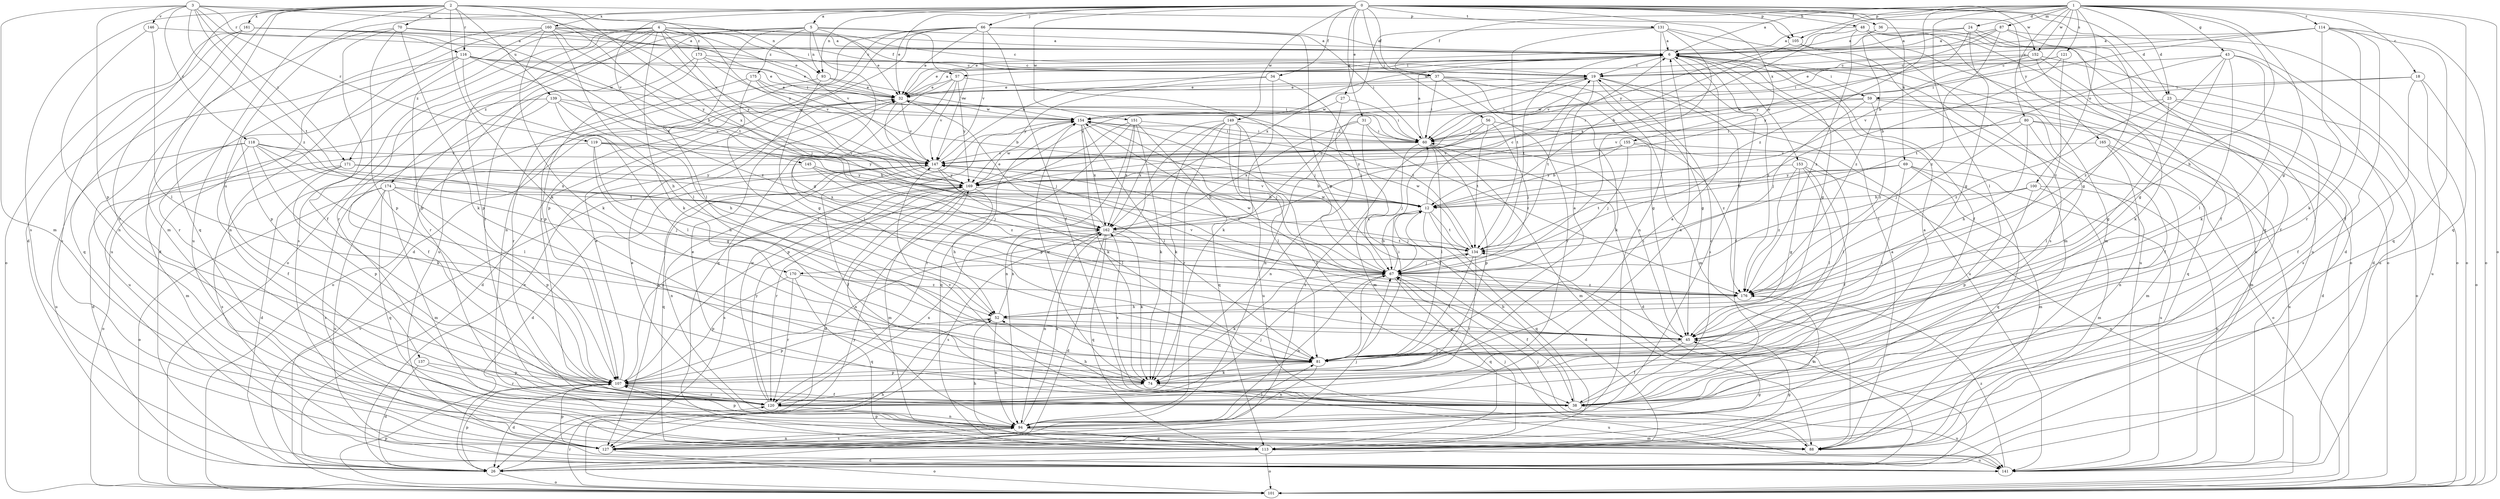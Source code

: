 strict digraph  {
0;
1;
2;
3;
4;
5;
6;
12;
18;
19;
23;
24;
26;
27;
31;
32;
34;
36;
37;
38;
43;
45;
48;
52;
56;
57;
59;
60;
66;
67;
69;
70;
74;
80;
81;
87;
88;
93;
94;
100;
101;
105;
107;
113;
114;
116;
118;
119;
120;
121;
127;
131;
134;
137;
139;
141;
145;
146;
147;
149;
151;
152;
153;
154;
155;
160;
161;
162;
165;
169;
170;
171;
173;
174;
175;
176;
0 -> 5  [label=a];
0 -> 23  [label=d];
0 -> 27  [label=e];
0 -> 31  [label=e];
0 -> 32  [label=e];
0 -> 34  [label=f];
0 -> 36  [label=f];
0 -> 37  [label=f];
0 -> 48  [label=h];
0 -> 56  [label=i];
0 -> 66  [label=j];
0 -> 69  [label=k];
0 -> 93  [label=n];
0 -> 105  [label=p];
0 -> 113  [label=q];
0 -> 131  [label=t];
0 -> 137  [label=u];
0 -> 145  [label=v];
0 -> 149  [label=w];
0 -> 151  [label=w];
0 -> 152  [label=w];
0 -> 155  [label=x];
0 -> 160  [label=x];
0 -> 165  [label=y];
1 -> 6  [label=a];
1 -> 12  [label=b];
1 -> 18  [label=c];
1 -> 23  [label=d];
1 -> 24  [label=d];
1 -> 37  [label=f];
1 -> 43  [label=g];
1 -> 45  [label=g];
1 -> 52  [label=h];
1 -> 80  [label=l];
1 -> 81  [label=l];
1 -> 87  [label=m];
1 -> 100  [label=o];
1 -> 101  [label=o];
1 -> 105  [label=p];
1 -> 113  [label=q];
1 -> 114  [label=r];
1 -> 121  [label=s];
1 -> 152  [label=w];
1 -> 169  [label=y];
1 -> 170  [label=z];
2 -> 26  [label=d];
2 -> 70  [label=k];
2 -> 74  [label=k];
2 -> 88  [label=m];
2 -> 105  [label=p];
2 -> 113  [label=q];
2 -> 116  [label=r];
2 -> 127  [label=s];
2 -> 134  [label=t];
2 -> 139  [label=u];
2 -> 141  [label=u];
2 -> 161  [label=x];
2 -> 162  [label=x];
2 -> 169  [label=y];
3 -> 88  [label=m];
3 -> 93  [label=n];
3 -> 107  [label=p];
3 -> 116  [label=r];
3 -> 118  [label=r];
3 -> 119  [label=r];
3 -> 134  [label=t];
3 -> 146  [label=v];
3 -> 147  [label=v];
3 -> 170  [label=z];
3 -> 171  [label=z];
4 -> 19  [label=c];
4 -> 37  [label=f];
4 -> 57  [label=i];
4 -> 67  [label=j];
4 -> 74  [label=k];
4 -> 107  [label=p];
4 -> 120  [label=r];
4 -> 127  [label=s];
4 -> 141  [label=u];
4 -> 147  [label=v];
4 -> 169  [label=y];
4 -> 171  [label=z];
4 -> 173  [label=z];
4 -> 174  [label=z];
5 -> 6  [label=a];
5 -> 32  [label=e];
5 -> 45  [label=g];
5 -> 81  [label=l];
5 -> 93  [label=n];
5 -> 101  [label=o];
5 -> 120  [label=r];
5 -> 147  [label=v];
5 -> 175  [label=z];
6 -> 19  [label=c];
6 -> 32  [label=e];
6 -> 45  [label=g];
6 -> 57  [label=i];
6 -> 59  [label=i];
6 -> 127  [label=s];
6 -> 134  [label=t];
6 -> 141  [label=u];
6 -> 153  [label=w];
6 -> 176  [label=z];
12 -> 19  [label=c];
12 -> 26  [label=d];
12 -> 67  [label=j];
12 -> 113  [label=q];
12 -> 134  [label=t];
12 -> 147  [label=v];
12 -> 162  [label=x];
18 -> 59  [label=i];
18 -> 101  [label=o];
18 -> 127  [label=s];
18 -> 141  [label=u];
18 -> 147  [label=v];
19 -> 32  [label=e];
19 -> 38  [label=f];
19 -> 45  [label=g];
19 -> 60  [label=i];
19 -> 134  [label=t];
19 -> 141  [label=u];
19 -> 169  [label=y];
23 -> 38  [label=f];
23 -> 45  [label=g];
23 -> 101  [label=o];
23 -> 154  [label=w];
23 -> 176  [label=z];
24 -> 6  [label=a];
24 -> 26  [label=d];
24 -> 32  [label=e];
24 -> 38  [label=f];
24 -> 45  [label=g];
24 -> 169  [label=y];
26 -> 32  [label=e];
26 -> 52  [label=h];
26 -> 101  [label=o];
26 -> 107  [label=p];
26 -> 134  [label=t];
27 -> 60  [label=i];
27 -> 94  [label=n];
27 -> 154  [label=w];
31 -> 60  [label=i];
31 -> 88  [label=m];
31 -> 94  [label=n];
31 -> 162  [label=x];
31 -> 176  [label=z];
32 -> 6  [label=a];
32 -> 26  [label=d];
32 -> 67  [label=j];
32 -> 134  [label=t];
32 -> 147  [label=v];
32 -> 154  [label=w];
34 -> 32  [label=e];
34 -> 67  [label=j];
34 -> 74  [label=k];
34 -> 169  [label=y];
36 -> 6  [label=a];
36 -> 101  [label=o];
36 -> 176  [label=z];
37 -> 32  [label=e];
37 -> 45  [label=g];
37 -> 60  [label=i];
37 -> 74  [label=k];
37 -> 88  [label=m];
37 -> 120  [label=r];
38 -> 6  [label=a];
38 -> 12  [label=b];
38 -> 19  [label=c];
38 -> 32  [label=e];
38 -> 52  [label=h];
38 -> 141  [label=u];
38 -> 147  [label=v];
38 -> 162  [label=x];
43 -> 19  [label=c];
43 -> 26  [label=d];
43 -> 45  [label=g];
43 -> 74  [label=k];
43 -> 81  [label=l];
43 -> 134  [label=t];
43 -> 176  [label=z];
45 -> 38  [label=f];
45 -> 60  [label=i];
45 -> 81  [label=l];
48 -> 6  [label=a];
48 -> 88  [label=m];
48 -> 101  [label=o];
48 -> 127  [label=s];
48 -> 141  [label=u];
48 -> 162  [label=x];
48 -> 176  [label=z];
52 -> 45  [label=g];
52 -> 94  [label=n];
52 -> 107  [label=p];
52 -> 162  [label=x];
56 -> 60  [label=i];
56 -> 67  [label=j];
56 -> 127  [label=s];
56 -> 134  [label=t];
56 -> 176  [label=z];
57 -> 32  [label=e];
57 -> 67  [label=j];
57 -> 81  [label=l];
57 -> 113  [label=q];
57 -> 147  [label=v];
57 -> 169  [label=y];
59 -> 38  [label=f];
59 -> 60  [label=i];
59 -> 67  [label=j];
59 -> 113  [label=q];
59 -> 154  [label=w];
59 -> 176  [label=z];
60 -> 6  [label=a];
60 -> 26  [label=d];
60 -> 67  [label=j];
60 -> 81  [label=l];
60 -> 88  [label=m];
60 -> 107  [label=p];
60 -> 147  [label=v];
66 -> 6  [label=a];
66 -> 26  [label=d];
66 -> 32  [label=e];
66 -> 38  [label=f];
66 -> 45  [label=g];
66 -> 60  [label=i];
66 -> 94  [label=n];
66 -> 107  [label=p];
66 -> 120  [label=r];
66 -> 147  [label=v];
67 -> 12  [label=b];
67 -> 38  [label=f];
67 -> 74  [label=k];
67 -> 94  [label=n];
67 -> 113  [label=q];
67 -> 134  [label=t];
67 -> 147  [label=v];
67 -> 154  [label=w];
67 -> 176  [label=z];
69 -> 12  [label=b];
69 -> 81  [label=l];
69 -> 88  [label=m];
69 -> 113  [label=q];
69 -> 134  [label=t];
69 -> 141  [label=u];
69 -> 169  [label=y];
70 -> 6  [label=a];
70 -> 32  [label=e];
70 -> 38  [label=f];
70 -> 74  [label=k];
70 -> 107  [label=p];
70 -> 141  [label=u];
74 -> 120  [label=r];
74 -> 141  [label=u];
74 -> 154  [label=w];
80 -> 26  [label=d];
80 -> 52  [label=h];
80 -> 60  [label=i];
80 -> 67  [label=j];
80 -> 81  [label=l];
80 -> 88  [label=m];
80 -> 147  [label=v];
81 -> 6  [label=a];
81 -> 60  [label=i];
81 -> 67  [label=j];
81 -> 74  [label=k];
81 -> 94  [label=n];
81 -> 107  [label=p];
87 -> 6  [label=a];
87 -> 45  [label=g];
87 -> 60  [label=i];
87 -> 101  [label=o];
87 -> 154  [label=w];
87 -> 176  [label=z];
88 -> 6  [label=a];
88 -> 67  [label=j];
88 -> 107  [label=p];
93 -> 32  [label=e];
93 -> 45  [label=g];
93 -> 101  [label=o];
93 -> 154  [label=w];
94 -> 32  [label=e];
94 -> 81  [label=l];
94 -> 88  [label=m];
94 -> 107  [label=p];
94 -> 113  [label=q];
94 -> 127  [label=s];
94 -> 162  [label=x];
100 -> 12  [label=b];
100 -> 88  [label=m];
100 -> 107  [label=p];
100 -> 134  [label=t];
100 -> 141  [label=u];
101 -> 107  [label=p];
101 -> 120  [label=r];
101 -> 147  [label=v];
101 -> 169  [label=y];
105 -> 12  [label=b];
105 -> 88  [label=m];
105 -> 101  [label=o];
107 -> 6  [label=a];
107 -> 26  [label=d];
107 -> 32  [label=e];
107 -> 38  [label=f];
107 -> 120  [label=r];
107 -> 169  [label=y];
113 -> 26  [label=d];
113 -> 45  [label=g];
113 -> 52  [label=h];
113 -> 67  [label=j];
113 -> 101  [label=o];
113 -> 141  [label=u];
114 -> 6  [label=a];
114 -> 19  [label=c];
114 -> 38  [label=f];
114 -> 60  [label=i];
114 -> 74  [label=k];
114 -> 101  [label=o];
114 -> 113  [label=q];
114 -> 120  [label=r];
116 -> 19  [label=c];
116 -> 32  [label=e];
116 -> 52  [label=h];
116 -> 107  [label=p];
116 -> 113  [label=q];
116 -> 120  [label=r];
116 -> 154  [label=w];
116 -> 176  [label=z];
118 -> 38  [label=f];
118 -> 74  [label=k];
118 -> 81  [label=l];
118 -> 88  [label=m];
118 -> 134  [label=t];
118 -> 141  [label=u];
118 -> 147  [label=v];
118 -> 162  [label=x];
119 -> 12  [label=b];
119 -> 26  [label=d];
119 -> 45  [label=g];
119 -> 52  [label=h];
119 -> 147  [label=v];
119 -> 169  [label=y];
120 -> 6  [label=a];
120 -> 67  [label=j];
120 -> 94  [label=n];
120 -> 154  [label=w];
120 -> 162  [label=x];
120 -> 169  [label=y];
121 -> 12  [label=b];
121 -> 19  [label=c];
121 -> 32  [label=e];
121 -> 176  [label=z];
127 -> 45  [label=g];
127 -> 67  [label=j];
127 -> 94  [label=n];
127 -> 101  [label=o];
127 -> 107  [label=p];
131 -> 6  [label=a];
131 -> 38  [label=f];
131 -> 67  [label=j];
131 -> 94  [label=n];
131 -> 134  [label=t];
131 -> 141  [label=u];
131 -> 162  [label=x];
134 -> 67  [label=j];
134 -> 81  [label=l];
134 -> 120  [label=r];
134 -> 154  [label=w];
137 -> 26  [label=d];
137 -> 107  [label=p];
137 -> 120  [label=r];
139 -> 38  [label=f];
139 -> 52  [label=h];
139 -> 81  [label=l];
139 -> 141  [label=u];
139 -> 147  [label=v];
139 -> 154  [label=w];
141 -> 176  [label=z];
145 -> 26  [label=d];
145 -> 67  [label=j];
145 -> 169  [label=y];
145 -> 176  [label=z];
146 -> 6  [label=a];
146 -> 81  [label=l];
146 -> 94  [label=n];
147 -> 6  [label=a];
147 -> 12  [label=b];
147 -> 26  [label=d];
147 -> 38  [label=f];
147 -> 81  [label=l];
147 -> 94  [label=n];
147 -> 113  [label=q];
147 -> 169  [label=y];
149 -> 38  [label=f];
149 -> 60  [label=i];
149 -> 74  [label=k];
149 -> 81  [label=l];
149 -> 107  [label=p];
149 -> 120  [label=r];
149 -> 141  [label=u];
149 -> 162  [label=x];
151 -> 60  [label=i];
151 -> 74  [label=k];
151 -> 94  [label=n];
151 -> 107  [label=p];
151 -> 113  [label=q];
151 -> 120  [label=r];
151 -> 162  [label=x];
152 -> 19  [label=c];
152 -> 38  [label=f];
152 -> 74  [label=k];
152 -> 141  [label=u];
152 -> 147  [label=v];
152 -> 169  [label=y];
153 -> 38  [label=f];
153 -> 45  [label=g];
153 -> 81  [label=l];
153 -> 101  [label=o];
153 -> 169  [label=y];
153 -> 176  [label=z];
154 -> 60  [label=i];
154 -> 67  [label=j];
154 -> 74  [label=k];
154 -> 81  [label=l];
154 -> 113  [label=q];
154 -> 127  [label=s];
154 -> 162  [label=x];
155 -> 12  [label=b];
155 -> 67  [label=j];
155 -> 81  [label=l];
155 -> 101  [label=o];
155 -> 147  [label=v];
155 -> 169  [label=y];
160 -> 6  [label=a];
160 -> 19  [label=c];
160 -> 26  [label=d];
160 -> 60  [label=i];
160 -> 74  [label=k];
160 -> 81  [label=l];
160 -> 94  [label=n];
160 -> 107  [label=p];
160 -> 169  [label=y];
161 -> 6  [label=a];
161 -> 12  [label=b];
161 -> 101  [label=o];
161 -> 120  [label=r];
161 -> 127  [label=s];
161 -> 162  [label=x];
162 -> 19  [label=c];
162 -> 26  [label=d];
162 -> 32  [label=e];
162 -> 74  [label=k];
162 -> 94  [label=n];
162 -> 113  [label=q];
162 -> 127  [label=s];
162 -> 134  [label=t];
165 -> 88  [label=m];
165 -> 94  [label=n];
165 -> 141  [label=u];
165 -> 147  [label=v];
169 -> 12  [label=b];
169 -> 26  [label=d];
169 -> 52  [label=h];
169 -> 88  [label=m];
169 -> 94  [label=n];
169 -> 120  [label=r];
169 -> 127  [label=s];
169 -> 154  [label=w];
170 -> 107  [label=p];
170 -> 113  [label=q];
170 -> 120  [label=r];
170 -> 176  [label=z];
171 -> 101  [label=o];
171 -> 107  [label=p];
171 -> 127  [label=s];
171 -> 162  [label=x];
171 -> 169  [label=y];
173 -> 19  [label=c];
173 -> 32  [label=e];
173 -> 107  [label=p];
173 -> 120  [label=r];
173 -> 147  [label=v];
174 -> 12  [label=b];
174 -> 67  [label=j];
174 -> 88  [label=m];
174 -> 101  [label=o];
174 -> 107  [label=p];
174 -> 113  [label=q];
174 -> 127  [label=s];
174 -> 141  [label=u];
175 -> 12  [label=b];
175 -> 32  [label=e];
175 -> 60  [label=i];
175 -> 81  [label=l];
175 -> 120  [label=r];
176 -> 52  [label=h];
176 -> 94  [label=n];
176 -> 147  [label=v];
176 -> 154  [label=w];
}
